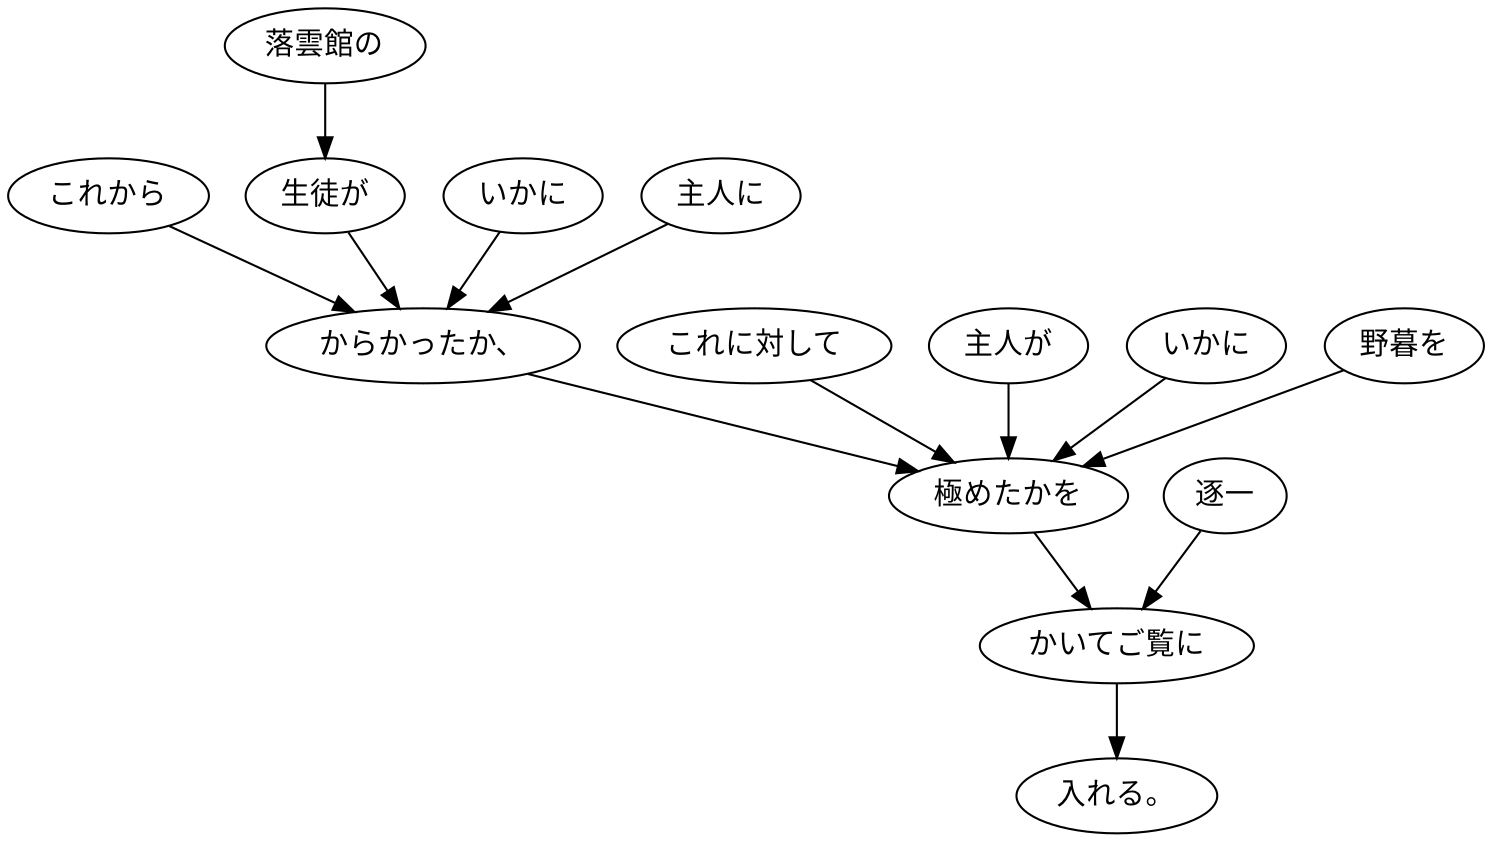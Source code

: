 digraph graph4798 {
	node0 [label="これから"];
	node1 [label="落雲館の"];
	node2 [label="生徒が"];
	node3 [label="いかに"];
	node4 [label="主人に"];
	node5 [label="からかったか、"];
	node6 [label="これに対して"];
	node7 [label="主人が"];
	node8 [label="いかに"];
	node9 [label="野暮を"];
	node10 [label="極めたかを"];
	node11 [label="逐一"];
	node12 [label="かいてご覧に"];
	node13 [label="入れる。"];
	node0 -> node5;
	node1 -> node2;
	node2 -> node5;
	node3 -> node5;
	node4 -> node5;
	node5 -> node10;
	node6 -> node10;
	node7 -> node10;
	node8 -> node10;
	node9 -> node10;
	node10 -> node12;
	node11 -> node12;
	node12 -> node13;
}
